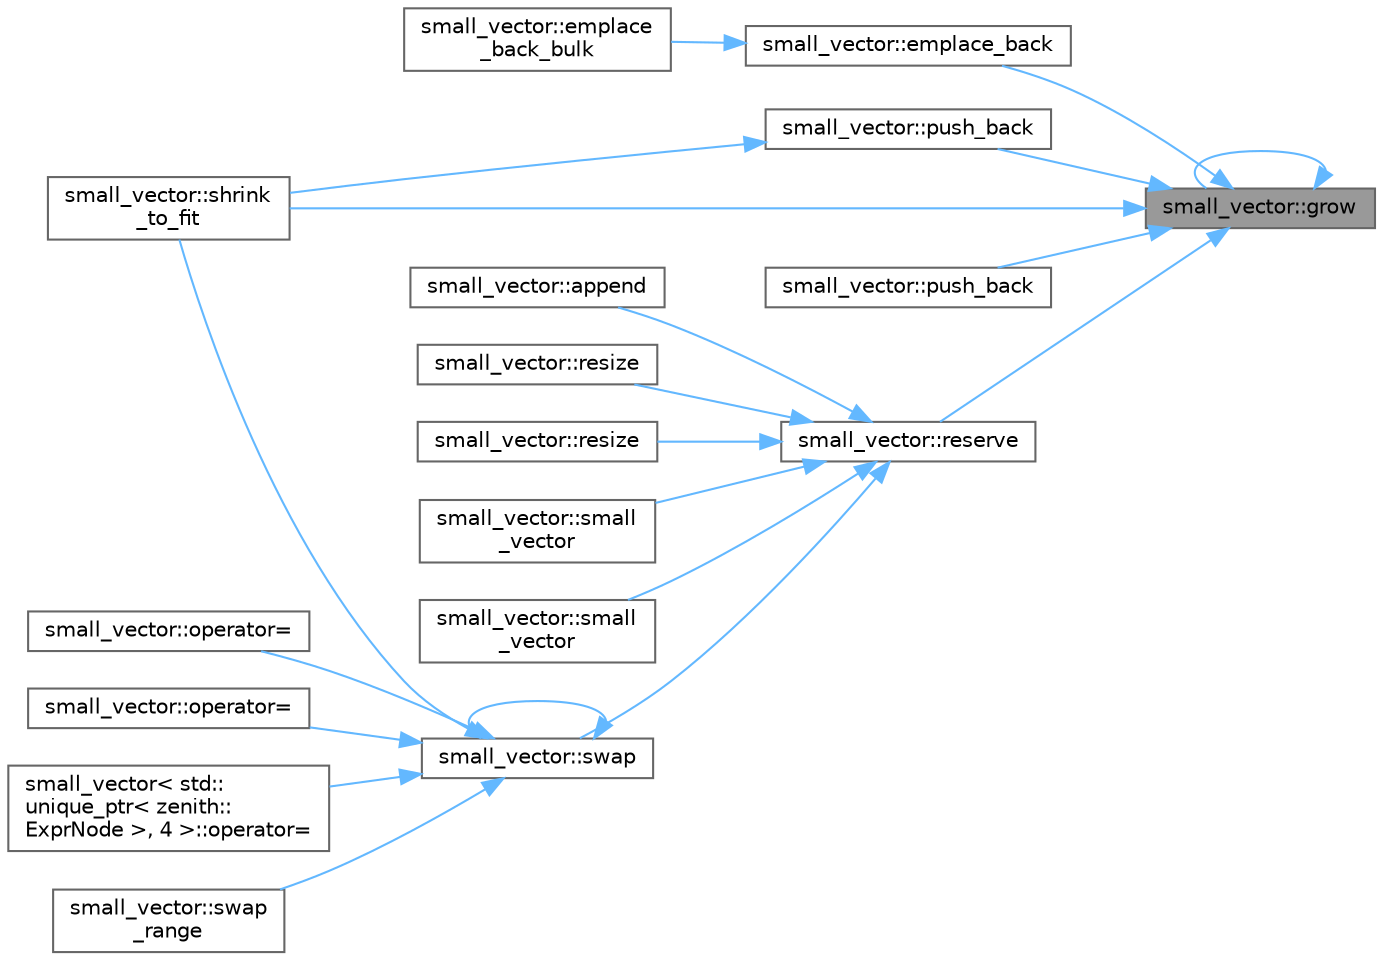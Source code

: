 digraph "small_vector::grow"
{
 // LATEX_PDF_SIZE
  bgcolor="transparent";
  edge [fontname=Helvetica,fontsize=10,labelfontname=Helvetica,labelfontsize=10];
  node [fontname=Helvetica,fontsize=10,shape=box,height=0.2,width=0.4];
  rankdir="RL";
  Node1 [id="Node000001",label="small_vector::grow",height=0.2,width=0.4,color="gray40", fillcolor="grey60", style="filled", fontcolor="black",tooltip=" "];
  Node1 -> Node2 [id="edge1_Node000001_Node000002",dir="back",color="steelblue1",style="solid",tooltip=" "];
  Node2 [id="Node000002",label="small_vector::emplace_back",height=0.2,width=0.4,color="grey40", fillcolor="white", style="filled",URL="$classsmall__vector.html#a5709ce4f87333679849b731396e9e145",tooltip=" "];
  Node2 -> Node3 [id="edge2_Node000002_Node000003",dir="back",color="steelblue1",style="solid",tooltip=" "];
  Node3 [id="Node000003",label="small_vector::emplace\l_back_bulk",height=0.2,width=0.4,color="grey40", fillcolor="white", style="filled",URL="$classsmall__vector.html#a3ad6e90b05d115d97ca1e11a404ffb61",tooltip=" "];
  Node1 -> Node1 [id="edge3_Node000001_Node000001",dir="back",color="steelblue1",style="solid",tooltip=" "];
  Node1 -> Node4 [id="edge4_Node000001_Node000004",dir="back",color="steelblue1",style="solid",tooltip=" "];
  Node4 [id="Node000004",label="small_vector::push_back",height=0.2,width=0.4,color="grey40", fillcolor="white", style="filled",URL="$classsmall__vector.html#a5bfa6ee0b29692e1e329073935d89ceb",tooltip=" "];
  Node4 -> Node5 [id="edge5_Node000004_Node000005",dir="back",color="steelblue1",style="solid",tooltip=" "];
  Node5 [id="Node000005",label="small_vector::shrink\l_to_fit",height=0.2,width=0.4,color="grey40", fillcolor="white", style="filled",URL="$classsmall__vector.html#a97438f834550848f2c3ad681caa3d71b",tooltip=" "];
  Node1 -> Node6 [id="edge6_Node000001_Node000006",dir="back",color="steelblue1",style="solid",tooltip=" "];
  Node6 [id="Node000006",label="small_vector::push_back",height=0.2,width=0.4,color="grey40", fillcolor="white", style="filled",URL="$classsmall__vector.html#a05b47183ba0395d47be365040801a8e5",tooltip=" "];
  Node1 -> Node7 [id="edge7_Node000001_Node000007",dir="back",color="steelblue1",style="solid",tooltip=" "];
  Node7 [id="Node000007",label="small_vector::reserve",height=0.2,width=0.4,color="grey40", fillcolor="white", style="filled",URL="$classsmall__vector.html#a0a6036d6c44560c6356c479f394981ba",tooltip=" "];
  Node7 -> Node8 [id="edge8_Node000007_Node000008",dir="back",color="steelblue1",style="solid",tooltip=" "];
  Node8 [id="Node000008",label="small_vector::append",height=0.2,width=0.4,color="grey40", fillcolor="white", style="filled",URL="$classsmall__vector.html#a1977e7777e6051b96c75ab1b4fcf404b",tooltip=" "];
  Node7 -> Node9 [id="edge9_Node000007_Node000009",dir="back",color="steelblue1",style="solid",tooltip=" "];
  Node9 [id="Node000009",label="small_vector::resize",height=0.2,width=0.4,color="grey40", fillcolor="white", style="filled",URL="$classsmall__vector.html#afc95643943baed8e709beb7a023c11ed",tooltip=" "];
  Node7 -> Node10 [id="edge10_Node000007_Node000010",dir="back",color="steelblue1",style="solid",tooltip=" "];
  Node10 [id="Node000010",label="small_vector::resize",height=0.2,width=0.4,color="grey40", fillcolor="white", style="filled",URL="$classsmall__vector.html#a5fcec0efcaff6cfd0868849b0e9b4ecd",tooltip=" "];
  Node7 -> Node11 [id="edge11_Node000007_Node000011",dir="back",color="steelblue1",style="solid",tooltip=" "];
  Node11 [id="Node000011",label="small_vector::small\l_vector",height=0.2,width=0.4,color="grey40", fillcolor="white", style="filled",URL="$classsmall__vector.html#aa1ab9a39ca5d13cad650fe6c0d8183e4",tooltip=" "];
  Node7 -> Node12 [id="edge12_Node000007_Node000012",dir="back",color="steelblue1",style="solid",tooltip=" "];
  Node12 [id="Node000012",label="small_vector::small\l_vector",height=0.2,width=0.4,color="grey40", fillcolor="white", style="filled",URL="$classsmall__vector.html#aa6f8e26f8ebf07796701ba1a960826be",tooltip=" "];
  Node7 -> Node13 [id="edge13_Node000007_Node000013",dir="back",color="steelblue1",style="solid",tooltip=" "];
  Node13 [id="Node000013",label="small_vector::swap",height=0.2,width=0.4,color="grey40", fillcolor="white", style="filled",URL="$classsmall__vector.html#abac57c666aa874e728b950816433fb27",tooltip=" "];
  Node13 -> Node14 [id="edge14_Node000013_Node000014",dir="back",color="steelblue1",style="solid",tooltip=" "];
  Node14 [id="Node000014",label="small_vector::operator=",height=0.2,width=0.4,color="grey40", fillcolor="white", style="filled",URL="$classsmall__vector.html#ab14fe4a9e2324297a0ef76d197c240ed",tooltip=" "];
  Node13 -> Node15 [id="edge15_Node000013_Node000015",dir="back",color="steelblue1",style="solid",tooltip=" "];
  Node15 [id="Node000015",label="small_vector::operator=",height=0.2,width=0.4,color="grey40", fillcolor="white", style="filled",URL="$classsmall__vector.html#a703ddbf83854d543ac4b8acfcc43a4f2",tooltip=" "];
  Node13 -> Node16 [id="edge16_Node000013_Node000016",dir="back",color="steelblue1",style="solid",tooltip=" "];
  Node16 [id="Node000016",label="small_vector\< std::\lunique_ptr\< zenith::\lExprNode \>, 4 \>::operator=",height=0.2,width=0.4,color="grey40", fillcolor="white", style="filled",URL="$classsmall__vector.html#acb5d2e2501999d0ac855541dff75b4af",tooltip=" "];
  Node13 -> Node5 [id="edge17_Node000013_Node000005",dir="back",color="steelblue1",style="solid",tooltip=" "];
  Node13 -> Node13 [id="edge18_Node000013_Node000013",dir="back",color="steelblue1",style="solid",tooltip=" "];
  Node13 -> Node17 [id="edge19_Node000013_Node000017",dir="back",color="steelblue1",style="solid",tooltip=" "];
  Node17 [id="Node000017",label="small_vector::swap\l_range",height=0.2,width=0.4,color="grey40", fillcolor="white", style="filled",URL="$classsmall__vector.html#adbc660fe47a81f7e7f6d9499d0ff31b9",tooltip=" "];
  Node1 -> Node5 [id="edge20_Node000001_Node000005",dir="back",color="steelblue1",style="solid",tooltip=" "];
}
